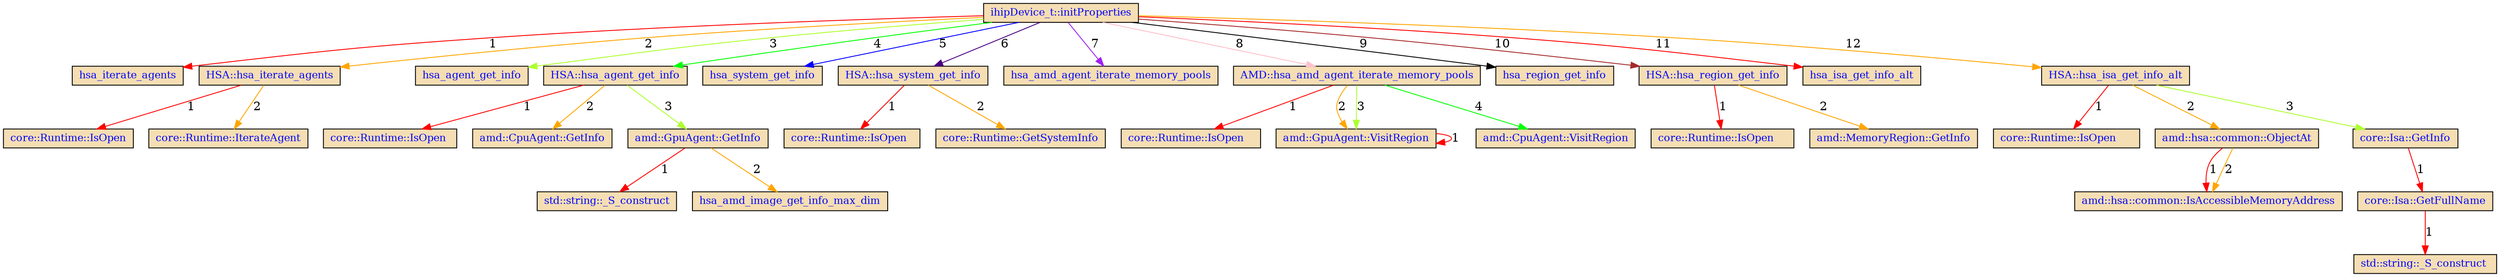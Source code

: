digraph G{
rankdir=TB;
size="1920,1080"
node [fontsize=12,fontcolor=blue,style=filled,fillcolor=Wheat,shape=box height=.3 ordering=out];
"ihipDevice_t::initProperties" -> "hsa_iterate_agents" [label=1,color=red]
"ihipDevice_t::initProperties" -> "HSA::hsa_iterate_agents" [label=2,color=orange]
"HSA::hsa_iterate_agents" -> "core::Runtime::IsOpen" [label=1,color=red]
"HSA::hsa_iterate_agents" -> "core::Runtime::IterateAgent" [label=2,color=orange]
"ihipDevice_t::initProperties" -> "hsa_agent_get_info" [label=3,color=greenyellow]
"ihipDevice_t::initProperties" -> "HSA::hsa_agent_get_info" [label=4,color=green]
"HSA::hsa_agent_get_info" -> "core::Runtime::IsOpen " [label=1,color=red]
"HSA::hsa_agent_get_info" -> "amd::CpuAgent::GetInfo" [label=2,color=orange]
"HSA::hsa_agent_get_info" -> "amd::GpuAgent::GetInfo" [label=3,color=greenyellow]
"amd::GpuAgent::GetInfo" -> "std::string::_S_construct" [label=1,color=red]
"amd::GpuAgent::GetInfo" -> "hsa_amd_image_get_info_max_dim" [label=2,color=orange]
"ihipDevice_t::initProperties" -> "hsa_system_get_info" [label=5,color=blue]
"ihipDevice_t::initProperties" -> "HSA::hsa_system_get_info" [label=6,color=indigo]
"HSA::hsa_system_get_info" -> "core::Runtime::IsOpen  " [label=1,color=red]
"HSA::hsa_system_get_info" -> "core::Runtime::GetSystemInfo" [label=2,color=orange]
"ihipDevice_t::initProperties" -> "hsa_amd_agent_iterate_memory_pools" [label=7,color=purple]
"ihipDevice_t::initProperties" -> "AMD::hsa_amd_agent_iterate_memory_pools" [label=8,color=pink]
"AMD::hsa_amd_agent_iterate_memory_pools" -> "core::Runtime::IsOpen   " [label=1,color=red]
"AMD::hsa_amd_agent_iterate_memory_pools" -> "amd::GpuAgent::VisitRegion" [label=2,color=orange]
"amd::GpuAgent::VisitRegion" -> "amd::GpuAgent::VisitRegion" [label=1,color=red]
"AMD::hsa_amd_agent_iterate_memory_pools" -> "amd::GpuAgent::VisitRegion" [label=3,color=greenyellow]
"AMD::hsa_amd_agent_iterate_memory_pools" -> "amd::CpuAgent::VisitRegion" [label=4,color=green]
"ihipDevice_t::initProperties" -> "hsa_region_get_info" [label=9,color=black]
"ihipDevice_t::initProperties" -> "HSA::hsa_region_get_info" [label=10,color=brown]
"HSA::hsa_region_get_info" -> "core::Runtime::IsOpen    " [label=1,color=red]
"HSA::hsa_region_get_info" -> "amd::MemoryRegion::GetInfo" [label=2,color=orange]
"ihipDevice_t::initProperties" -> "hsa_isa_get_info_alt" [label=11,color=red]
"ihipDevice_t::initProperties" -> "HSA::hsa_isa_get_info_alt" [label=12,color=orange]
"HSA::hsa_isa_get_info_alt" -> "core::Runtime::IsOpen     " [label=1,color=red]
"HSA::hsa_isa_get_info_alt" -> "amd::hsa::common::ObjectAt" [label=2,color=orange]
"amd::hsa::common::ObjectAt" -> "amd::hsa::common::IsAccessibleMemoryAddress" [label=1,color=red]
"amd::hsa::common::ObjectAt" -> "amd::hsa::common::IsAccessibleMemoryAddress" [label=2,color=orange]
"HSA::hsa_isa_get_info_alt" -> "core::Isa::GetInfo" [label=3,color=greenyellow]
"core::Isa::GetInfo" -> "core::Isa::GetFullName" [label=1,color=red]
"core::Isa::GetFullName" -> "std::string::_S_construct " [label=1,color=red]
}
